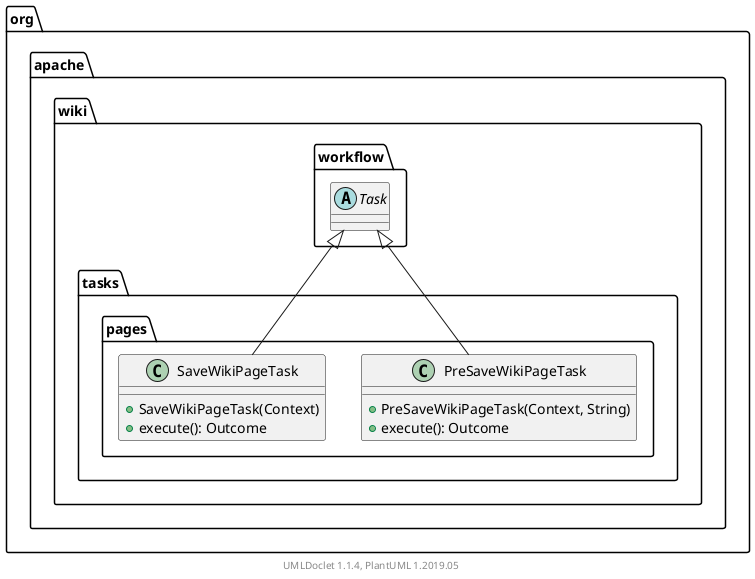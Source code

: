 @startuml

    namespace org.apache.wiki.tasks.pages {

        class PreSaveWikiPageTask [[PreSaveWikiPageTask.html]] {
            +PreSaveWikiPageTask(Context, String)
            +execute(): Outcome
        }

        class SaveWikiPageTask [[SaveWikiPageTask.html]] {
            +SaveWikiPageTask(Context)
            +execute(): Outcome
        }

        abstract class org.apache.wiki.workflow.Task
        org.apache.wiki.workflow.Task <|-- PreSaveWikiPageTask

        org.apache.wiki.workflow.Task <|-- SaveWikiPageTask

    }


    center footer UMLDoclet 1.1.4, PlantUML 1.2019.05
@enduml
